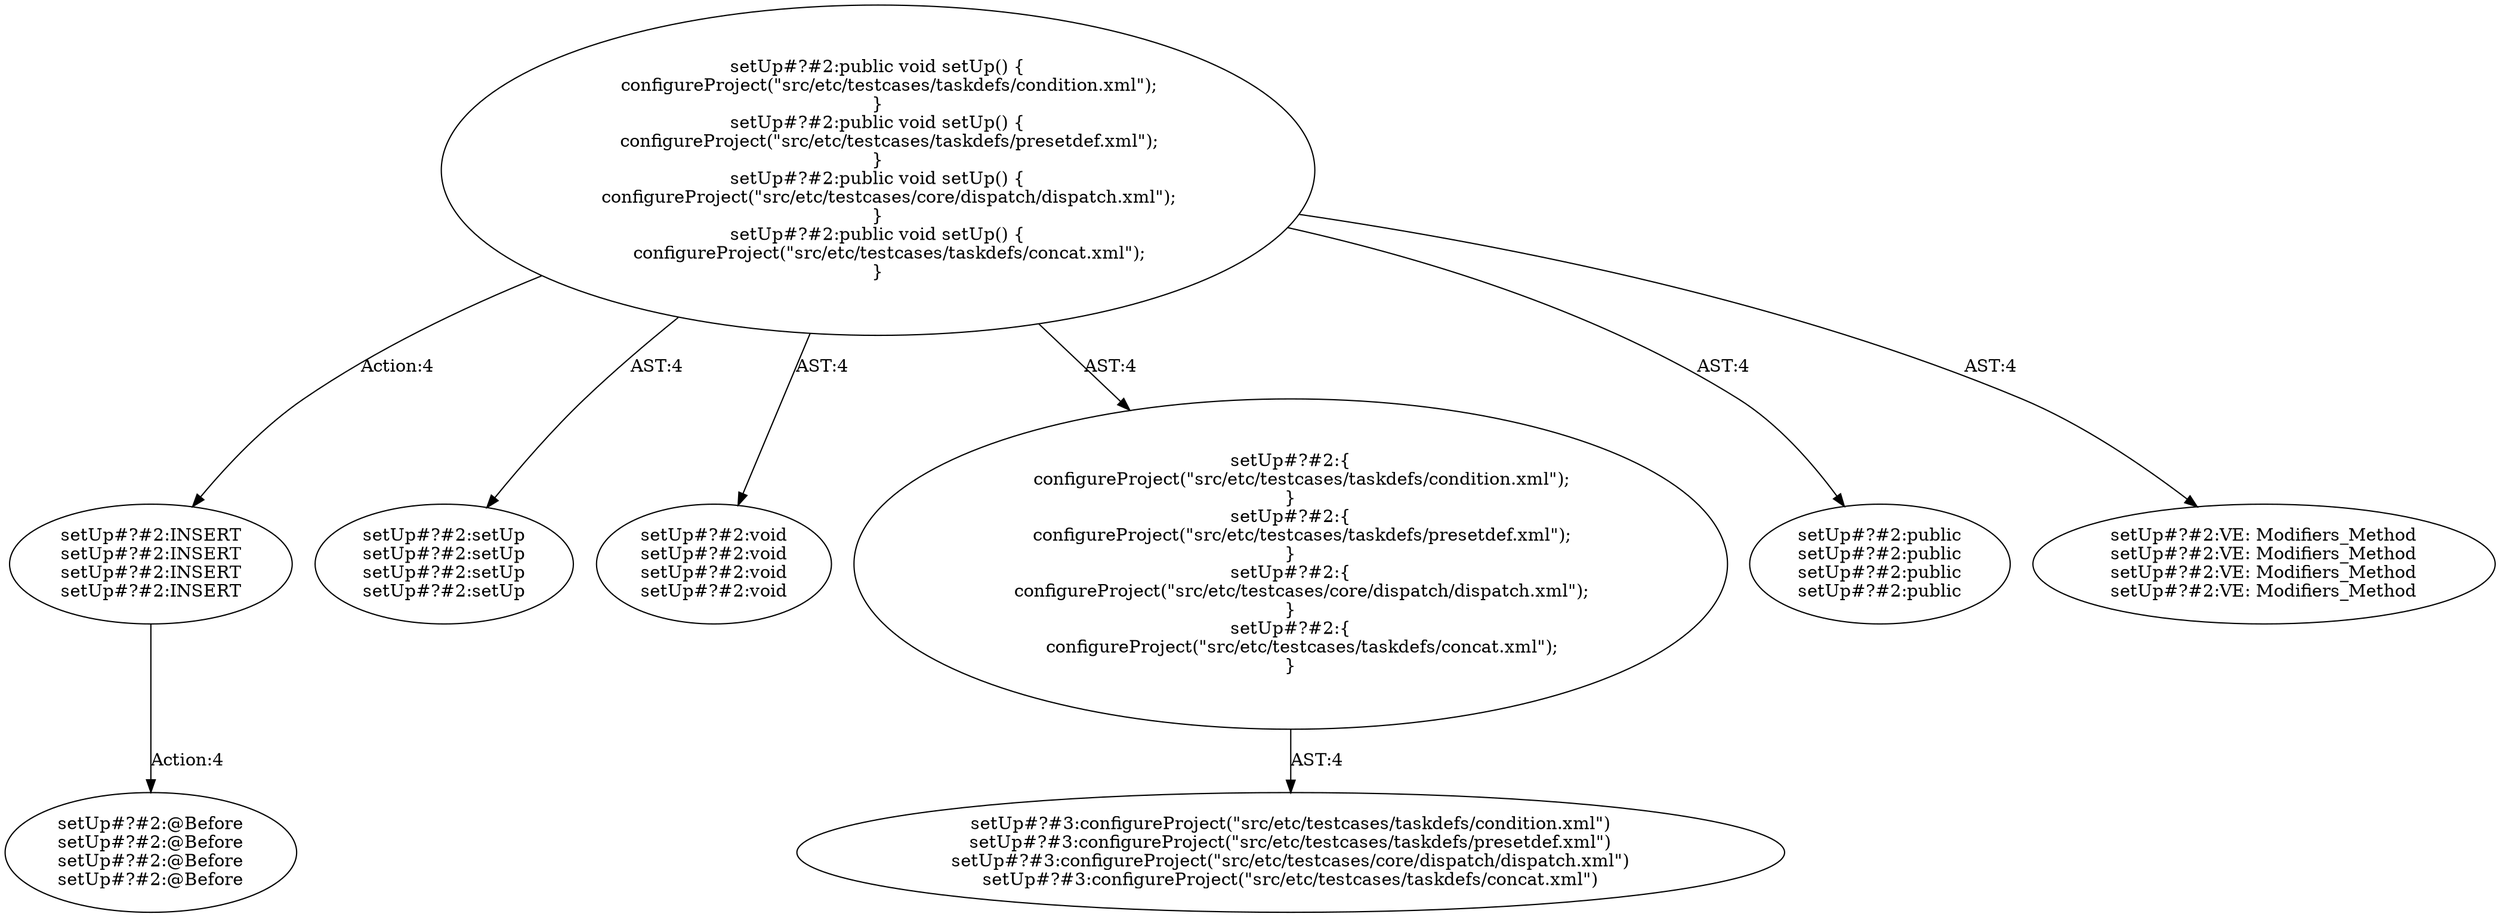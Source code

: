 digraph "Pattern" {
0 [label="setUp#?#2:INSERT
setUp#?#2:INSERT
setUp#?#2:INSERT
setUp#?#2:INSERT" shape=ellipse]
1 [label="setUp#?#2:public void setUp() \{
    configureProject(\"src/etc/testcases/taskdefs/condition.xml\");
\}
setUp#?#2:public void setUp() \{
    configureProject(\"src/etc/testcases/taskdefs/presetdef.xml\");
\}
setUp#?#2:public void setUp() \{
    configureProject(\"src/etc/testcases/core/dispatch/dispatch.xml\");
\}
setUp#?#2:public void setUp() \{
    configureProject(\"src/etc/testcases/taskdefs/concat.xml\");
\}" shape=ellipse]
2 [label="setUp#?#2:setUp
setUp#?#2:setUp
setUp#?#2:setUp
setUp#?#2:setUp" shape=ellipse]
3 [label="setUp#?#2:void
setUp#?#2:void
setUp#?#2:void
setUp#?#2:void" shape=ellipse]
4 [label="setUp#?#2:\{
    configureProject(\"src/etc/testcases/taskdefs/condition.xml\");
\}
setUp#?#2:\{
    configureProject(\"src/etc/testcases/taskdefs/presetdef.xml\");
\}
setUp#?#2:\{
    configureProject(\"src/etc/testcases/core/dispatch/dispatch.xml\");
\}
setUp#?#2:\{
    configureProject(\"src/etc/testcases/taskdefs/concat.xml\");
\}" shape=ellipse]
5 [label="setUp#?#3:configureProject(\"src/etc/testcases/taskdefs/condition.xml\")
setUp#?#3:configureProject(\"src/etc/testcases/taskdefs/presetdef.xml\")
setUp#?#3:configureProject(\"src/etc/testcases/core/dispatch/dispatch.xml\")
setUp#?#3:configureProject(\"src/etc/testcases/taskdefs/concat.xml\")" shape=ellipse]
6 [label="setUp#?#2:public
setUp#?#2:public
setUp#?#2:public
setUp#?#2:public" shape=ellipse]
7 [label="setUp#?#2:VE: Modifiers_Method
setUp#?#2:VE: Modifiers_Method
setUp#?#2:VE: Modifiers_Method
setUp#?#2:VE: Modifiers_Method" shape=ellipse]
8 [label="setUp#?#2:@Before
setUp#?#2:@Before
setUp#?#2:@Before
setUp#?#2:@Before" shape=ellipse]
0 -> 8 [label="Action:4"];
1 -> 0 [label="Action:4"];
1 -> 2 [label="AST:4"];
1 -> 3 [label="AST:4"];
1 -> 4 [label="AST:4"];
1 -> 6 [label="AST:4"];
1 -> 7 [label="AST:4"];
4 -> 5 [label="AST:4"];
}